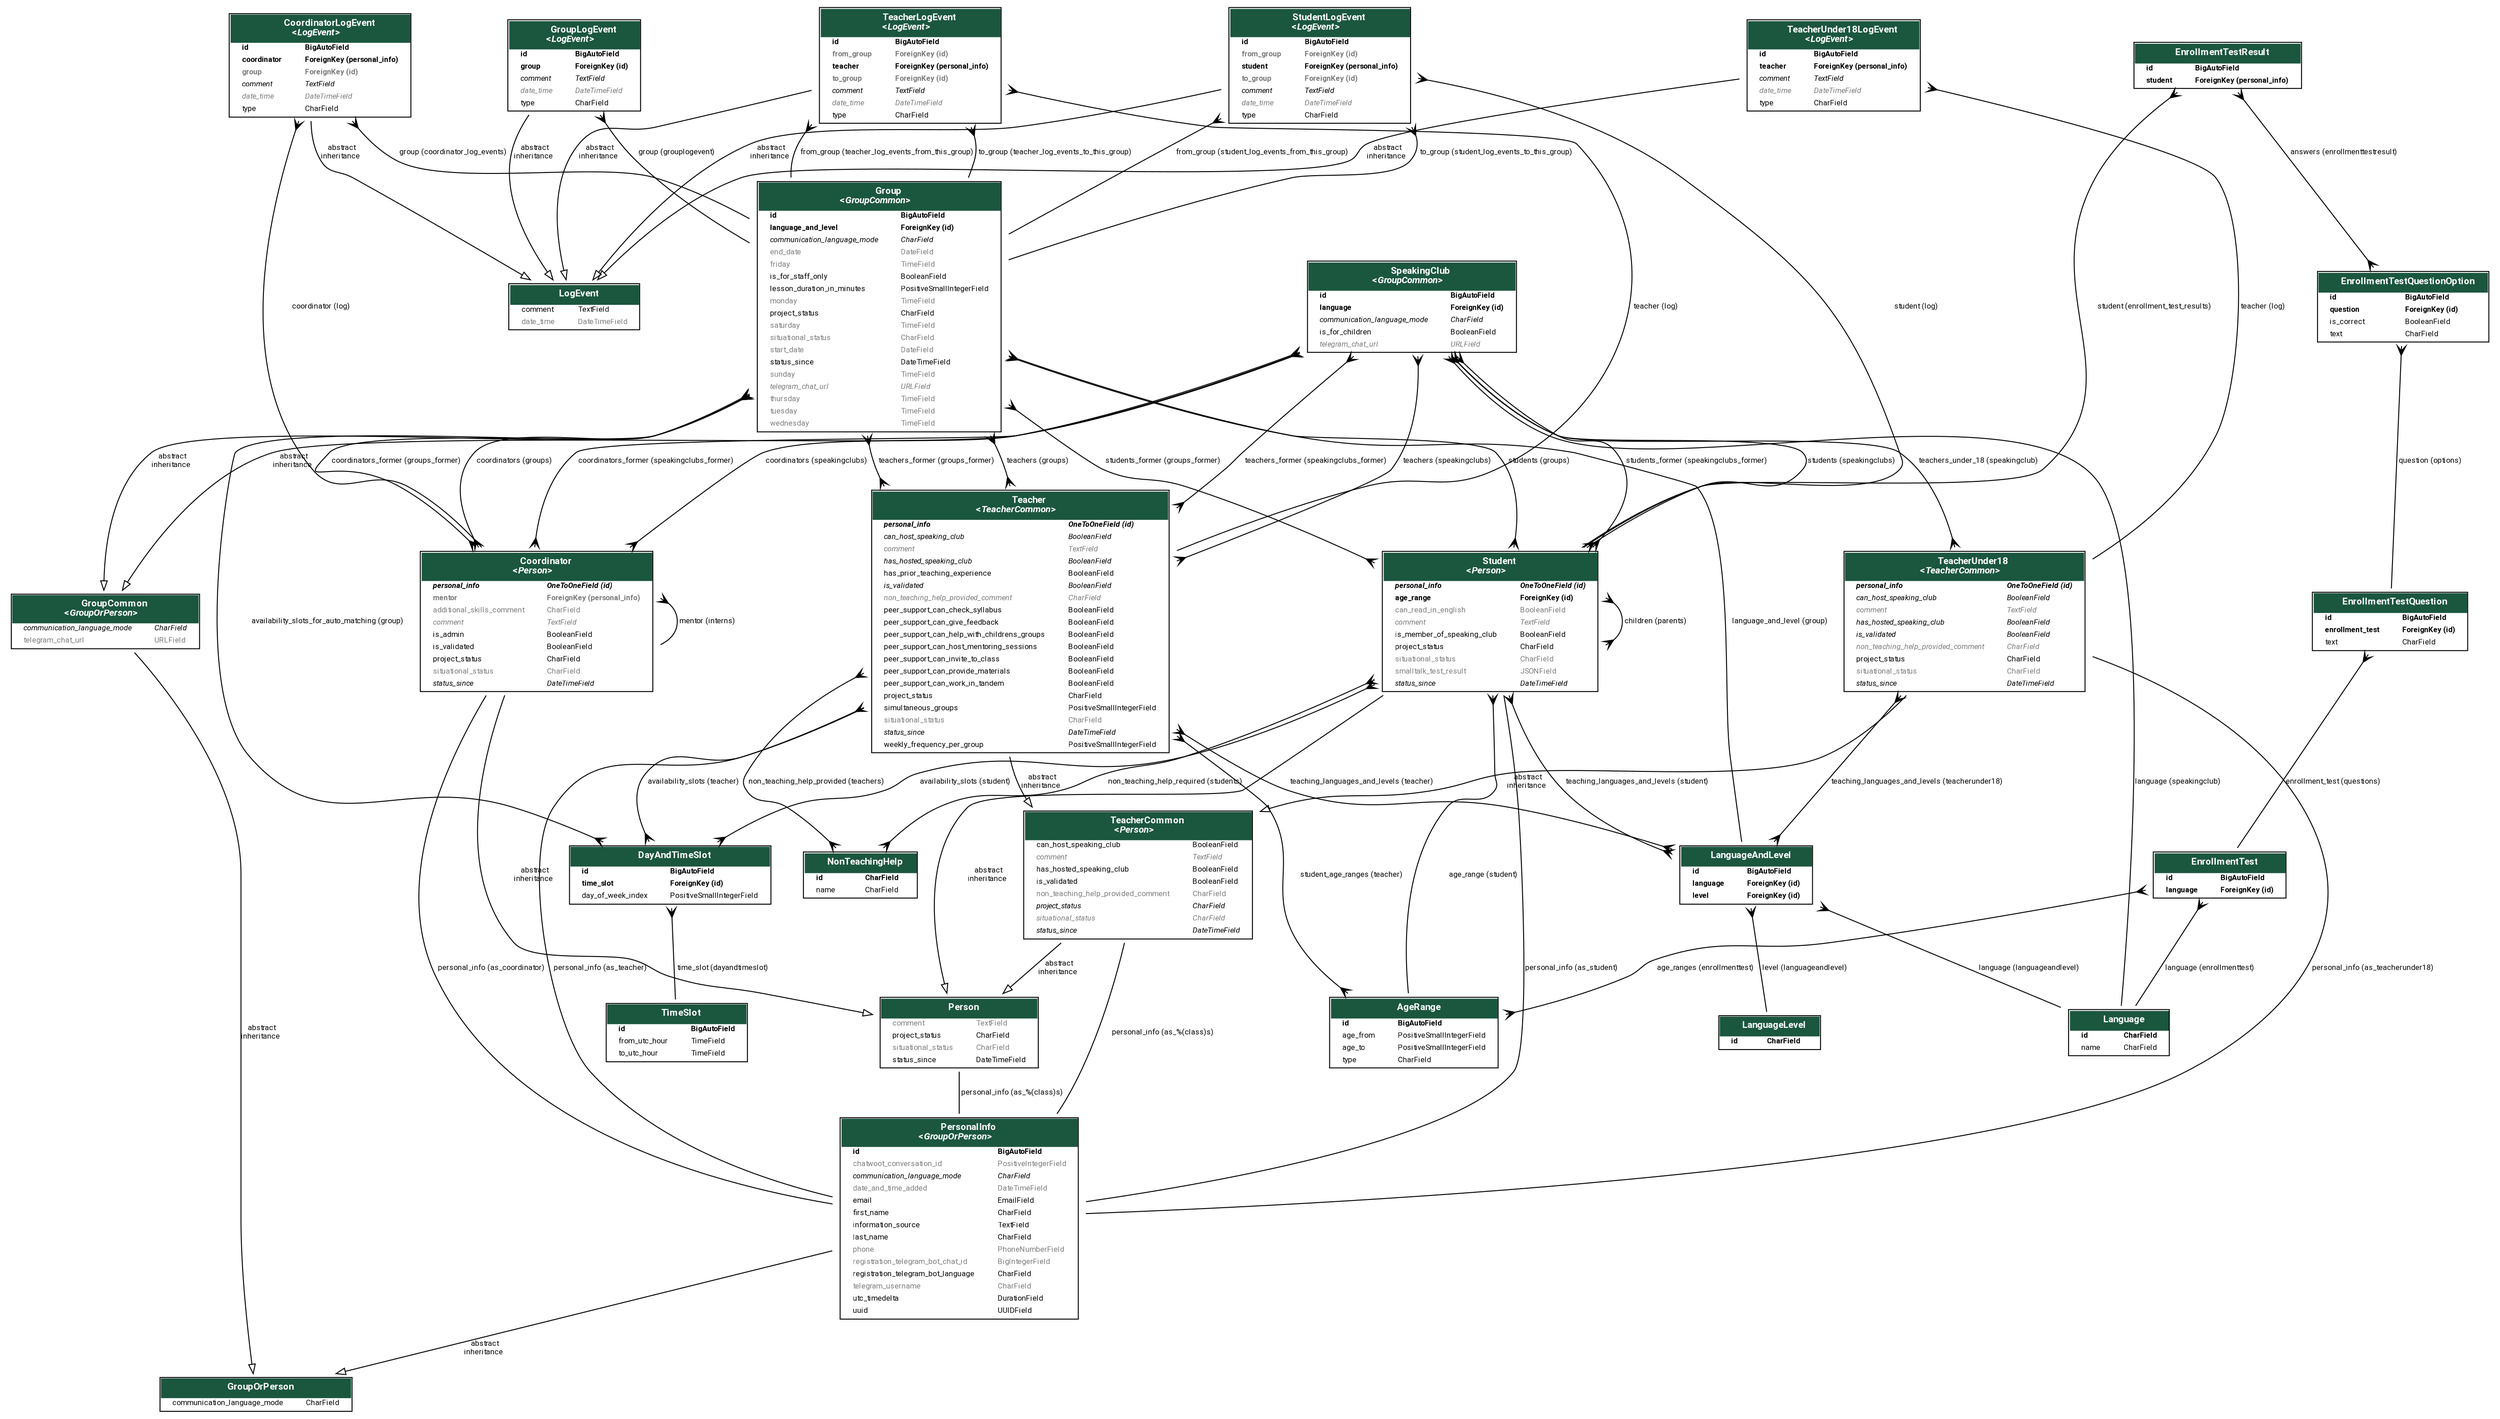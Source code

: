 digraph model_graph {
  // Dotfile by Django-Extensions graph_models
  // Created: 2023-10-14 21:43
  // Cli Options: --output erd.dot --theme django2018 --layout fdp --rankdir TB --arrow crow --verbosity 2 api

  fontname = "Roboto"
  fontsize = 8
  splines  = true
  rankdir = "TB"

  node [
    fontname = "Roboto"
    fontsize = 8
    shape = "plaintext"
  ]

  edge [
    fontname = "Roboto"
    fontsize = 8
  ]

  // Labels


  api_models_shared_abstract_person_Person [label=<
    <TABLE BGCOLOR="white" BORDER="1" CELLBORDER="0" CELLSPACING="0">
    <TR><TD COLSPAN="2" CELLPADDING="5" ALIGN="CENTER" BGCOLOR="#1b563f">
    <FONT FACE="Roboto" COLOR="white" POINT-SIZE="10"><B>
    Person
    </B></FONT></TD></TR>
  
  
    <TR><TD ALIGN="LEFT" BORDER="0">
    <FONT COLOR="#7B7B7B" FACE="Roboto">comment</FONT>
    </TD><TD ALIGN="LEFT">
    <FONT COLOR="#7B7B7B" FACE="Roboto">TextField</FONT>
    </TD></TR>
  
  
  
    <TR><TD ALIGN="LEFT" BORDER="0">
    <FONT FACE="Roboto">project_status</FONT>
    </TD><TD ALIGN="LEFT">
    <FONT FACE="Roboto">CharField</FONT>
    </TD></TR>
  
  
  
    <TR><TD ALIGN="LEFT" BORDER="0">
    <FONT COLOR="#7B7B7B" FACE="Roboto">situational_status</FONT>
    </TD><TD ALIGN="LEFT">
    <FONT COLOR="#7B7B7B" FACE="Roboto">CharField</FONT>
    </TD></TR>
  
  
  
    <TR><TD ALIGN="LEFT" BORDER="0">
    <FONT FACE="Roboto">status_since</FONT>
    </TD><TD ALIGN="LEFT">
    <FONT FACE="Roboto">DateTimeField</FONT>
    </TD></TR>
  
  
    </TABLE>
    >]

  api_models_shared_abstract_teacher_common_TeacherCommon [label=<
    <TABLE BGCOLOR="white" BORDER="1" CELLBORDER="0" CELLSPACING="0">
    <TR><TD COLSPAN="2" CELLPADDING="5" ALIGN="CENTER" BGCOLOR="#1b563f">
    <FONT FACE="Roboto" COLOR="white" POINT-SIZE="10"><B>
    TeacherCommon<BR/>&lt;<FONT FACE="Roboto"><I>Person</I></FONT>&gt;
    </B></FONT></TD></TR>
  
  
    <TR><TD ALIGN="LEFT" BORDER="0">
    <FONT FACE="Roboto">can_host_speaking_club</FONT>
    </TD><TD ALIGN="LEFT">
    <FONT FACE="Roboto">BooleanField</FONT>
    </TD></TR>
  
  
  
    <TR><TD ALIGN="LEFT" BORDER="0">
    <FONT COLOR="#7B7B7B" FACE="Roboto"><I>comment</I></FONT>
    </TD><TD ALIGN="LEFT">
    <FONT COLOR="#7B7B7B" FACE="Roboto"><I>TextField</I></FONT>
    </TD></TR>
  
  
  
    <TR><TD ALIGN="LEFT" BORDER="0">
    <FONT FACE="Roboto">has_hosted_speaking_club</FONT>
    </TD><TD ALIGN="LEFT">
    <FONT FACE="Roboto">BooleanField</FONT>
    </TD></TR>
  
  
  
    <TR><TD ALIGN="LEFT" BORDER="0">
    <FONT FACE="Roboto">is_validated</FONT>
    </TD><TD ALIGN="LEFT">
    <FONT FACE="Roboto">BooleanField</FONT>
    </TD></TR>
  
  
  
    <TR><TD ALIGN="LEFT" BORDER="0">
    <FONT COLOR="#7B7B7B" FACE="Roboto">non_teaching_help_provided_comment</FONT>
    </TD><TD ALIGN="LEFT">
    <FONT COLOR="#7B7B7B" FACE="Roboto">CharField</FONT>
    </TD></TR>
  
  
  
    <TR><TD ALIGN="LEFT" BORDER="0">
    <FONT FACE="Roboto"><I>project_status</I></FONT>
    </TD><TD ALIGN="LEFT">
    <FONT FACE="Roboto"><I>CharField</I></FONT>
    </TD></TR>
  
  
  
    <TR><TD ALIGN="LEFT" BORDER="0">
    <FONT COLOR="#7B7B7B" FACE="Roboto"><I>situational_status</I></FONT>
    </TD><TD ALIGN="LEFT">
    <FONT COLOR="#7B7B7B" FACE="Roboto"><I>CharField</I></FONT>
    </TD></TR>
  
  
  
    <TR><TD ALIGN="LEFT" BORDER="0">
    <FONT FACE="Roboto"><I>status_since</I></FONT>
    </TD><TD ALIGN="LEFT">
    <FONT FACE="Roboto"><I>DateTimeField</I></FONT>
    </TD></TR>
  
  
    </TABLE>
    >]

  api_models_shared_abstract_group_or_person_GroupOrPerson [label=<
    <TABLE BGCOLOR="white" BORDER="1" CELLBORDER="0" CELLSPACING="0">
    <TR><TD COLSPAN="2" CELLPADDING="5" ALIGN="CENTER" BGCOLOR="#1b563f">
    <FONT FACE="Roboto" COLOR="white" POINT-SIZE="10"><B>
    GroupOrPerson
    </B></FONT></TD></TR>
  
  
    <TR><TD ALIGN="LEFT" BORDER="0">
    <FONT FACE="Roboto">communication_language_mode</FONT>
    </TD><TD ALIGN="LEFT">
    <FONT FACE="Roboto">CharField</FONT>
    </TD></TR>
  
  
    </TABLE>
    >]

  api_models_group_GroupCommon [label=<
    <TABLE BGCOLOR="white" BORDER="1" CELLBORDER="0" CELLSPACING="0">
    <TR><TD COLSPAN="2" CELLPADDING="5" ALIGN="CENTER" BGCOLOR="#1b563f">
    <FONT FACE="Roboto" COLOR="white" POINT-SIZE="10"><B>
    GroupCommon<BR/>&lt;<FONT FACE="Roboto"><I>GroupOrPerson</I></FONT>&gt;
    </B></FONT></TD></TR>
  
  
    <TR><TD ALIGN="LEFT" BORDER="0">
    <FONT FACE="Roboto"><I>communication_language_mode</I></FONT>
    </TD><TD ALIGN="LEFT">
    <FONT FACE="Roboto"><I>CharField</I></FONT>
    </TD></TR>
  
  
  
    <TR><TD ALIGN="LEFT" BORDER="0">
    <FONT COLOR="#7B7B7B" FACE="Roboto">telegram_chat_url</FONT>
    </TD><TD ALIGN="LEFT">
    <FONT COLOR="#7B7B7B" FACE="Roboto">URLField</FONT>
    </TD></TR>
  
  
    </TABLE>
    >]

  api_models_log_event_LogEvent [label=<
    <TABLE BGCOLOR="white" BORDER="1" CELLBORDER="0" CELLSPACING="0">
    <TR><TD COLSPAN="2" CELLPADDING="5" ALIGN="CENTER" BGCOLOR="#1b563f">
    <FONT FACE="Roboto" COLOR="white" POINT-SIZE="10"><B>
    LogEvent
    </B></FONT></TD></TR>
  
  
    <TR><TD ALIGN="LEFT" BORDER="0">
    <FONT FACE="Roboto">comment</FONT>
    </TD><TD ALIGN="LEFT">
    <FONT FACE="Roboto">TextField</FONT>
    </TD></TR>
  
  
  
    <TR><TD ALIGN="LEFT" BORDER="0">
    <FONT COLOR="#7B7B7B" FACE="Roboto">date_time</FONT>
    </TD><TD ALIGN="LEFT">
    <FONT COLOR="#7B7B7B" FACE="Roboto">DateTimeField</FONT>
    </TD></TR>
  
  
    </TABLE>
    >]

  api_models_age_range_AgeRange [label=<
    <TABLE BGCOLOR="white" BORDER="1" CELLBORDER="0" CELLSPACING="0">
    <TR><TD COLSPAN="2" CELLPADDING="5" ALIGN="CENTER" BGCOLOR="#1b563f">
    <FONT FACE="Roboto" COLOR="white" POINT-SIZE="10"><B>
    AgeRange
    </B></FONT></TD></TR>
  
  
    <TR><TD ALIGN="LEFT" BORDER="0">
    <FONT FACE="Roboto"><B>id</B></FONT>
    </TD><TD ALIGN="LEFT">
    <FONT FACE="Roboto"><B>BigAutoField</B></FONT>
    </TD></TR>
  
  
  
    <TR><TD ALIGN="LEFT" BORDER="0">
    <FONT FACE="Roboto">age_from</FONT>
    </TD><TD ALIGN="LEFT">
    <FONT FACE="Roboto">PositiveSmallIntegerField</FONT>
    </TD></TR>
  
  
  
    <TR><TD ALIGN="LEFT" BORDER="0">
    <FONT FACE="Roboto">age_to</FONT>
    </TD><TD ALIGN="LEFT">
    <FONT FACE="Roboto">PositiveSmallIntegerField</FONT>
    </TD></TR>
  
  
  
    <TR><TD ALIGN="LEFT" BORDER="0">
    <FONT FACE="Roboto">type</FONT>
    </TD><TD ALIGN="LEFT">
    <FONT FACE="Roboto">CharField</FONT>
    </TD></TR>
  
  
    </TABLE>
    >]

  api_models_personal_info_PersonalInfo [label=<
    <TABLE BGCOLOR="white" BORDER="1" CELLBORDER="0" CELLSPACING="0">
    <TR><TD COLSPAN="2" CELLPADDING="5" ALIGN="CENTER" BGCOLOR="#1b563f">
    <FONT FACE="Roboto" COLOR="white" POINT-SIZE="10"><B>
    PersonalInfo<BR/>&lt;<FONT FACE="Roboto"><I>GroupOrPerson</I></FONT>&gt;
    </B></FONT></TD></TR>
  
  
    <TR><TD ALIGN="LEFT" BORDER="0">
    <FONT FACE="Roboto"><B>id</B></FONT>
    </TD><TD ALIGN="LEFT">
    <FONT FACE="Roboto"><B>BigAutoField</B></FONT>
    </TD></TR>
  
  
  
    <TR><TD ALIGN="LEFT" BORDER="0">
    <FONT COLOR="#7B7B7B" FACE="Roboto">chatwoot_conversation_id</FONT>
    </TD><TD ALIGN="LEFT">
    <FONT COLOR="#7B7B7B" FACE="Roboto">PositiveIntegerField</FONT>
    </TD></TR>
  
  
  
    <TR><TD ALIGN="LEFT" BORDER="0">
    <FONT FACE="Roboto"><I>communication_language_mode</I></FONT>
    </TD><TD ALIGN="LEFT">
    <FONT FACE="Roboto"><I>CharField</I></FONT>
    </TD></TR>
  
  
  
    <TR><TD ALIGN="LEFT" BORDER="0">
    <FONT COLOR="#7B7B7B" FACE="Roboto">date_and_time_added</FONT>
    </TD><TD ALIGN="LEFT">
    <FONT COLOR="#7B7B7B" FACE="Roboto">DateTimeField</FONT>
    </TD></TR>
  
  
  
    <TR><TD ALIGN="LEFT" BORDER="0">
    <FONT FACE="Roboto">email</FONT>
    </TD><TD ALIGN="LEFT">
    <FONT FACE="Roboto">EmailField</FONT>
    </TD></TR>
  
  
  
    <TR><TD ALIGN="LEFT" BORDER="0">
    <FONT FACE="Roboto">first_name</FONT>
    </TD><TD ALIGN="LEFT">
    <FONT FACE="Roboto">CharField</FONT>
    </TD></TR>
  
  
  
    <TR><TD ALIGN="LEFT" BORDER="0">
    <FONT FACE="Roboto">information_source</FONT>
    </TD><TD ALIGN="LEFT">
    <FONT FACE="Roboto">TextField</FONT>
    </TD></TR>
  
  
  
    <TR><TD ALIGN="LEFT" BORDER="0">
    <FONT FACE="Roboto">last_name</FONT>
    </TD><TD ALIGN="LEFT">
    <FONT FACE="Roboto">CharField</FONT>
    </TD></TR>
  
  
  
    <TR><TD ALIGN="LEFT" BORDER="0">
    <FONT COLOR="#7B7B7B" FACE="Roboto">phone</FONT>
    </TD><TD ALIGN="LEFT">
    <FONT COLOR="#7B7B7B" FACE="Roboto">PhoneNumberField</FONT>
    </TD></TR>
  
  
  
    <TR><TD ALIGN="LEFT" BORDER="0">
    <FONT COLOR="#7B7B7B" FACE="Roboto">registration_telegram_bot_chat_id</FONT>
    </TD><TD ALIGN="LEFT">
    <FONT COLOR="#7B7B7B" FACE="Roboto">BigIntegerField</FONT>
    </TD></TR>
  
  
  
    <TR><TD ALIGN="LEFT" BORDER="0">
    <FONT FACE="Roboto">registration_telegram_bot_language</FONT>
    </TD><TD ALIGN="LEFT">
    <FONT FACE="Roboto">CharField</FONT>
    </TD></TR>
  
  
  
    <TR><TD ALIGN="LEFT" BORDER="0">
    <FONT COLOR="#7B7B7B" FACE="Roboto">telegram_username</FONT>
    </TD><TD ALIGN="LEFT">
    <FONT COLOR="#7B7B7B" FACE="Roboto">CharField</FONT>
    </TD></TR>
  
  
  
    <TR><TD ALIGN="LEFT" BORDER="0">
    <FONT FACE="Roboto">utc_timedelta</FONT>
    </TD><TD ALIGN="LEFT">
    <FONT FACE="Roboto">DurationField</FONT>
    </TD></TR>
  
  
  
    <TR><TD ALIGN="LEFT" BORDER="0">
    <FONT FACE="Roboto">uuid</FONT>
    </TD><TD ALIGN="LEFT">
    <FONT FACE="Roboto">UUIDField</FONT>
    </TD></TR>
  
  
    </TABLE>
    >]

  api_models_coordinator_Coordinator [label=<
    <TABLE BGCOLOR="white" BORDER="1" CELLBORDER="0" CELLSPACING="0">
    <TR><TD COLSPAN="2" CELLPADDING="5" ALIGN="CENTER" BGCOLOR="#1b563f">
    <FONT FACE="Roboto" COLOR="white" POINT-SIZE="10"><B>
    Coordinator<BR/>&lt;<FONT FACE="Roboto"><I>Person</I></FONT>&gt;
    </B></FONT></TD></TR>
  
  
    <TR><TD ALIGN="LEFT" BORDER="0">
    <FONT FACE="Roboto"><I><B>personal_info</B></I></FONT>
    </TD><TD ALIGN="LEFT">
    <FONT FACE="Roboto"><I><B>OneToOneField (id)</B></I></FONT>
    </TD></TR>
  
  
  
    <TR><TD ALIGN="LEFT" BORDER="0">
    <FONT COLOR="#7B7B7B" FACE="Roboto"><B>mentor</B></FONT>
    </TD><TD ALIGN="LEFT">
    <FONT COLOR="#7B7B7B" FACE="Roboto"><B>ForeignKey (personal_info)</B></FONT>
    </TD></TR>
  
  
  
    <TR><TD ALIGN="LEFT" BORDER="0">
    <FONT COLOR="#7B7B7B" FACE="Roboto">additional_skills_comment</FONT>
    </TD><TD ALIGN="LEFT">
    <FONT COLOR="#7B7B7B" FACE="Roboto">CharField</FONT>
    </TD></TR>
  
  
  
    <TR><TD ALIGN="LEFT" BORDER="0">
    <FONT COLOR="#7B7B7B" FACE="Roboto"><I>comment</I></FONT>
    </TD><TD ALIGN="LEFT">
    <FONT COLOR="#7B7B7B" FACE="Roboto"><I>TextField</I></FONT>
    </TD></TR>
  
  
  
    <TR><TD ALIGN="LEFT" BORDER="0">
    <FONT FACE="Roboto">is_admin</FONT>
    </TD><TD ALIGN="LEFT">
    <FONT FACE="Roboto">BooleanField</FONT>
    </TD></TR>
  
  
  
    <TR><TD ALIGN="LEFT" BORDER="0">
    <FONT FACE="Roboto">is_validated</FONT>
    </TD><TD ALIGN="LEFT">
    <FONT FACE="Roboto">BooleanField</FONT>
    </TD></TR>
  
  
  
    <TR><TD ALIGN="LEFT" BORDER="0">
    <FONT FACE="Roboto">project_status</FONT>
    </TD><TD ALIGN="LEFT">
    <FONT FACE="Roboto">CharField</FONT>
    </TD></TR>
  
  
  
    <TR><TD ALIGN="LEFT" BORDER="0">
    <FONT COLOR="#7B7B7B" FACE="Roboto">situational_status</FONT>
    </TD><TD ALIGN="LEFT">
    <FONT COLOR="#7B7B7B" FACE="Roboto">CharField</FONT>
    </TD></TR>
  
  
  
    <TR><TD ALIGN="LEFT" BORDER="0">
    <FONT FACE="Roboto"><I>status_since</I></FONT>
    </TD><TD ALIGN="LEFT">
    <FONT FACE="Roboto"><I>DateTimeField</I></FONT>
    </TD></TR>
  
  
    </TABLE>
    >]

  api_models_day_and_time_slot_TimeSlot [label=<
    <TABLE BGCOLOR="white" BORDER="1" CELLBORDER="0" CELLSPACING="0">
    <TR><TD COLSPAN="2" CELLPADDING="5" ALIGN="CENTER" BGCOLOR="#1b563f">
    <FONT FACE="Roboto" COLOR="white" POINT-SIZE="10"><B>
    TimeSlot
    </B></FONT></TD></TR>
  
  
    <TR><TD ALIGN="LEFT" BORDER="0">
    <FONT FACE="Roboto"><B>id</B></FONT>
    </TD><TD ALIGN="LEFT">
    <FONT FACE="Roboto"><B>BigAutoField</B></FONT>
    </TD></TR>
  
  
  
    <TR><TD ALIGN="LEFT" BORDER="0">
    <FONT FACE="Roboto">from_utc_hour</FONT>
    </TD><TD ALIGN="LEFT">
    <FONT FACE="Roboto">TimeField</FONT>
    </TD></TR>
  
  
  
    <TR><TD ALIGN="LEFT" BORDER="0">
    <FONT FACE="Roboto">to_utc_hour</FONT>
    </TD><TD ALIGN="LEFT">
    <FONT FACE="Roboto">TimeField</FONT>
    </TD></TR>
  
  
    </TABLE>
    >]

  api_models_day_and_time_slot_DayAndTimeSlot [label=<
    <TABLE BGCOLOR="white" BORDER="1" CELLBORDER="0" CELLSPACING="0">
    <TR><TD COLSPAN="2" CELLPADDING="5" ALIGN="CENTER" BGCOLOR="#1b563f">
    <FONT FACE="Roboto" COLOR="white" POINT-SIZE="10"><B>
    DayAndTimeSlot
    </B></FONT></TD></TR>
  
  
    <TR><TD ALIGN="LEFT" BORDER="0">
    <FONT FACE="Roboto"><B>id</B></FONT>
    </TD><TD ALIGN="LEFT">
    <FONT FACE="Roboto"><B>BigAutoField</B></FONT>
    </TD></TR>
  
  
  
    <TR><TD ALIGN="LEFT" BORDER="0">
    <FONT FACE="Roboto"><B>time_slot</B></FONT>
    </TD><TD ALIGN="LEFT">
    <FONT FACE="Roboto"><B>ForeignKey (id)</B></FONT>
    </TD></TR>
  
  
  
    <TR><TD ALIGN="LEFT" BORDER="0">
    <FONT FACE="Roboto">day_of_week_index</FONT>
    </TD><TD ALIGN="LEFT">
    <FONT FACE="Roboto">PositiveSmallIntegerField</FONT>
    </TD></TR>
  
  
    </TABLE>
    >]

  api_models_language_and_level_Language [label=<
    <TABLE BGCOLOR="white" BORDER="1" CELLBORDER="0" CELLSPACING="0">
    <TR><TD COLSPAN="2" CELLPADDING="5" ALIGN="CENTER" BGCOLOR="#1b563f">
    <FONT FACE="Roboto" COLOR="white" POINT-SIZE="10"><B>
    Language
    </B></FONT></TD></TR>
  
  
    <TR><TD ALIGN="LEFT" BORDER="0">
    <FONT FACE="Roboto"><B>id</B></FONT>
    </TD><TD ALIGN="LEFT">
    <FONT FACE="Roboto"><B>CharField</B></FONT>
    </TD></TR>
  
  
  
    <TR><TD ALIGN="LEFT" BORDER="0">
    <FONT FACE="Roboto">name</FONT>
    </TD><TD ALIGN="LEFT">
    <FONT FACE="Roboto">CharField</FONT>
    </TD></TR>
  
  
    </TABLE>
    >]

  api_models_language_and_level_LanguageLevel [label=<
    <TABLE BGCOLOR="white" BORDER="1" CELLBORDER="0" CELLSPACING="0">
    <TR><TD COLSPAN="2" CELLPADDING="5" ALIGN="CENTER" BGCOLOR="#1b563f">
    <FONT FACE="Roboto" COLOR="white" POINT-SIZE="10"><B>
    LanguageLevel
    </B></FONT></TD></TR>
  
  
    <TR><TD ALIGN="LEFT" BORDER="0">
    <FONT FACE="Roboto"><B>id</B></FONT>
    </TD><TD ALIGN="LEFT">
    <FONT FACE="Roboto"><B>CharField</B></FONT>
    </TD></TR>
  
  
    </TABLE>
    >]

  api_models_language_and_level_LanguageAndLevel [label=<
    <TABLE BGCOLOR="white" BORDER="1" CELLBORDER="0" CELLSPACING="0">
    <TR><TD COLSPAN="2" CELLPADDING="5" ALIGN="CENTER" BGCOLOR="#1b563f">
    <FONT FACE="Roboto" COLOR="white" POINT-SIZE="10"><B>
    LanguageAndLevel
    </B></FONT></TD></TR>
  
  
    <TR><TD ALIGN="LEFT" BORDER="0">
    <FONT FACE="Roboto"><B>id</B></FONT>
    </TD><TD ALIGN="LEFT">
    <FONT FACE="Roboto"><B>BigAutoField</B></FONT>
    </TD></TR>
  
  
  
    <TR><TD ALIGN="LEFT" BORDER="0">
    <FONT FACE="Roboto"><B>language</B></FONT>
    </TD><TD ALIGN="LEFT">
    <FONT FACE="Roboto"><B>ForeignKey (id)</B></FONT>
    </TD></TR>
  
  
  
    <TR><TD ALIGN="LEFT" BORDER="0">
    <FONT FACE="Roboto"><B>level</B></FONT>
    </TD><TD ALIGN="LEFT">
    <FONT FACE="Roboto"><B>ForeignKey (id)</B></FONT>
    </TD></TR>
  
  
    </TABLE>
    >]

  api_models_non_teaching_help_NonTeachingHelp [label=<
    <TABLE BGCOLOR="white" BORDER="1" CELLBORDER="0" CELLSPACING="0">
    <TR><TD COLSPAN="2" CELLPADDING="5" ALIGN="CENTER" BGCOLOR="#1b563f">
    <FONT FACE="Roboto" COLOR="white" POINT-SIZE="10"><B>
    NonTeachingHelp
    </B></FONT></TD></TR>
  
  
    <TR><TD ALIGN="LEFT" BORDER="0">
    <FONT FACE="Roboto"><B>id</B></FONT>
    </TD><TD ALIGN="LEFT">
    <FONT FACE="Roboto"><B>CharField</B></FONT>
    </TD></TR>
  
  
  
    <TR><TD ALIGN="LEFT" BORDER="0">
    <FONT FACE="Roboto">name</FONT>
    </TD><TD ALIGN="LEFT">
    <FONT FACE="Roboto">CharField</FONT>
    </TD></TR>
  
  
    </TABLE>
    >]

  api_models_student_Student [label=<
    <TABLE BGCOLOR="white" BORDER="1" CELLBORDER="0" CELLSPACING="0">
    <TR><TD COLSPAN="2" CELLPADDING="5" ALIGN="CENTER" BGCOLOR="#1b563f">
    <FONT FACE="Roboto" COLOR="white" POINT-SIZE="10"><B>
    Student<BR/>&lt;<FONT FACE="Roboto"><I>Person</I></FONT>&gt;
    </B></FONT></TD></TR>
  
  
    <TR><TD ALIGN="LEFT" BORDER="0">
    <FONT FACE="Roboto"><I><B>personal_info</B></I></FONT>
    </TD><TD ALIGN="LEFT">
    <FONT FACE="Roboto"><I><B>OneToOneField (id)</B></I></FONT>
    </TD></TR>
  
  
  
    <TR><TD ALIGN="LEFT" BORDER="0">
    <FONT FACE="Roboto"><B>age_range</B></FONT>
    </TD><TD ALIGN="LEFT">
    <FONT FACE="Roboto"><B>ForeignKey (id)</B></FONT>
    </TD></TR>
  
  
  
    <TR><TD ALIGN="LEFT" BORDER="0">
    <FONT COLOR="#7B7B7B" FACE="Roboto">can_read_in_english</FONT>
    </TD><TD ALIGN="LEFT">
    <FONT COLOR="#7B7B7B" FACE="Roboto">BooleanField</FONT>
    </TD></TR>
  
  
  
    <TR><TD ALIGN="LEFT" BORDER="0">
    <FONT COLOR="#7B7B7B" FACE="Roboto"><I>comment</I></FONT>
    </TD><TD ALIGN="LEFT">
    <FONT COLOR="#7B7B7B" FACE="Roboto"><I>TextField</I></FONT>
    </TD></TR>
  
  
  
    <TR><TD ALIGN="LEFT" BORDER="0">
    <FONT FACE="Roboto">is_member_of_speaking_club</FONT>
    </TD><TD ALIGN="LEFT">
    <FONT FACE="Roboto">BooleanField</FONT>
    </TD></TR>
  
  
  
    <TR><TD ALIGN="LEFT" BORDER="0">
    <FONT FACE="Roboto">project_status</FONT>
    </TD><TD ALIGN="LEFT">
    <FONT FACE="Roboto">CharField</FONT>
    </TD></TR>
  
  
  
    <TR><TD ALIGN="LEFT" BORDER="0">
    <FONT COLOR="#7B7B7B" FACE="Roboto">situational_status</FONT>
    </TD><TD ALIGN="LEFT">
    <FONT COLOR="#7B7B7B" FACE="Roboto">CharField</FONT>
    </TD></TR>
  
  
  
    <TR><TD ALIGN="LEFT" BORDER="0">
    <FONT COLOR="#7B7B7B" FACE="Roboto">smalltalk_test_result</FONT>
    </TD><TD ALIGN="LEFT">
    <FONT COLOR="#7B7B7B" FACE="Roboto">JSONField</FONT>
    </TD></TR>
  
  
  
    <TR><TD ALIGN="LEFT" BORDER="0">
    <FONT FACE="Roboto"><I>status_since</I></FONT>
    </TD><TD ALIGN="LEFT">
    <FONT FACE="Roboto"><I>DateTimeField</I></FONT>
    </TD></TR>
  
  
    </TABLE>
    >]

  api_models_enrollment_test_EnrollmentTest [label=<
    <TABLE BGCOLOR="white" BORDER="1" CELLBORDER="0" CELLSPACING="0">
    <TR><TD COLSPAN="2" CELLPADDING="5" ALIGN="CENTER" BGCOLOR="#1b563f">
    <FONT FACE="Roboto" COLOR="white" POINT-SIZE="10"><B>
    EnrollmentTest
    </B></FONT></TD></TR>
  
  
    <TR><TD ALIGN="LEFT" BORDER="0">
    <FONT FACE="Roboto"><B>id</B></FONT>
    </TD><TD ALIGN="LEFT">
    <FONT FACE="Roboto"><B>BigAutoField</B></FONT>
    </TD></TR>
  
  
  
    <TR><TD ALIGN="LEFT" BORDER="0">
    <FONT FACE="Roboto"><B>language</B></FONT>
    </TD><TD ALIGN="LEFT">
    <FONT FACE="Roboto"><B>ForeignKey (id)</B></FONT>
    </TD></TR>
  
  
    </TABLE>
    >]

  api_models_enrollment_test_EnrollmentTestQuestion [label=<
    <TABLE BGCOLOR="white" BORDER="1" CELLBORDER="0" CELLSPACING="0">
    <TR><TD COLSPAN="2" CELLPADDING="5" ALIGN="CENTER" BGCOLOR="#1b563f">
    <FONT FACE="Roboto" COLOR="white" POINT-SIZE="10"><B>
    EnrollmentTestQuestion
    </B></FONT></TD></TR>
  
  
    <TR><TD ALIGN="LEFT" BORDER="0">
    <FONT FACE="Roboto"><B>id</B></FONT>
    </TD><TD ALIGN="LEFT">
    <FONT FACE="Roboto"><B>BigAutoField</B></FONT>
    </TD></TR>
  
  
  
    <TR><TD ALIGN="LEFT" BORDER="0">
    <FONT FACE="Roboto"><B>enrollment_test</B></FONT>
    </TD><TD ALIGN="LEFT">
    <FONT FACE="Roboto"><B>ForeignKey (id)</B></FONT>
    </TD></TR>
  
  
  
    <TR><TD ALIGN="LEFT" BORDER="0">
    <FONT FACE="Roboto">text</FONT>
    </TD><TD ALIGN="LEFT">
    <FONT FACE="Roboto">CharField</FONT>
    </TD></TR>
  
  
    </TABLE>
    >]

  api_models_enrollment_test_EnrollmentTestQuestionOption [label=<
    <TABLE BGCOLOR="white" BORDER="1" CELLBORDER="0" CELLSPACING="0">
    <TR><TD COLSPAN="2" CELLPADDING="5" ALIGN="CENTER" BGCOLOR="#1b563f">
    <FONT FACE="Roboto" COLOR="white" POINT-SIZE="10"><B>
    EnrollmentTestQuestionOption
    </B></FONT></TD></TR>
  
  
    <TR><TD ALIGN="LEFT" BORDER="0">
    <FONT FACE="Roboto"><B>id</B></FONT>
    </TD><TD ALIGN="LEFT">
    <FONT FACE="Roboto"><B>BigAutoField</B></FONT>
    </TD></TR>
  
  
  
    <TR><TD ALIGN="LEFT" BORDER="0">
    <FONT FACE="Roboto"><B>question</B></FONT>
    </TD><TD ALIGN="LEFT">
    <FONT FACE="Roboto"><B>ForeignKey (id)</B></FONT>
    </TD></TR>
  
  
  
    <TR><TD ALIGN="LEFT" BORDER="0">
    <FONT FACE="Roboto">is_correct</FONT>
    </TD><TD ALIGN="LEFT">
    <FONT FACE="Roboto">BooleanField</FONT>
    </TD></TR>
  
  
  
    <TR><TD ALIGN="LEFT" BORDER="0">
    <FONT FACE="Roboto">text</FONT>
    </TD><TD ALIGN="LEFT">
    <FONT FACE="Roboto">CharField</FONT>
    </TD></TR>
  
  
    </TABLE>
    >]

  api_models_enrollment_test_EnrollmentTestResult [label=<
    <TABLE BGCOLOR="white" BORDER="1" CELLBORDER="0" CELLSPACING="0">
    <TR><TD COLSPAN="2" CELLPADDING="5" ALIGN="CENTER" BGCOLOR="#1b563f">
    <FONT FACE="Roboto" COLOR="white" POINT-SIZE="10"><B>
    EnrollmentTestResult
    </B></FONT></TD></TR>
  
  
    <TR><TD ALIGN="LEFT" BORDER="0">
    <FONT FACE="Roboto"><B>id</B></FONT>
    </TD><TD ALIGN="LEFT">
    <FONT FACE="Roboto"><B>BigAutoField</B></FONT>
    </TD></TR>
  
  
  
    <TR><TD ALIGN="LEFT" BORDER="0">
    <FONT FACE="Roboto"><B>student</B></FONT>
    </TD><TD ALIGN="LEFT">
    <FONT FACE="Roboto"><B>ForeignKey (personal_info)</B></FONT>
    </TD></TR>
  
  
    </TABLE>
    >]

  api_models_teacher_Teacher [label=<
    <TABLE BGCOLOR="white" BORDER="1" CELLBORDER="0" CELLSPACING="0">
    <TR><TD COLSPAN="2" CELLPADDING="5" ALIGN="CENTER" BGCOLOR="#1b563f">
    <FONT FACE="Roboto" COLOR="white" POINT-SIZE="10"><B>
    Teacher<BR/>&lt;<FONT FACE="Roboto"><I>TeacherCommon</I></FONT>&gt;
    </B></FONT></TD></TR>
  
  
    <TR><TD ALIGN="LEFT" BORDER="0">
    <FONT FACE="Roboto"><I><B>personal_info</B></I></FONT>
    </TD><TD ALIGN="LEFT">
    <FONT FACE="Roboto"><I><B>OneToOneField (id)</B></I></FONT>
    </TD></TR>
  
  
  
    <TR><TD ALIGN="LEFT" BORDER="0">
    <FONT FACE="Roboto"><I>can_host_speaking_club</I></FONT>
    </TD><TD ALIGN="LEFT">
    <FONT FACE="Roboto"><I>BooleanField</I></FONT>
    </TD></TR>
  
  
  
    <TR><TD ALIGN="LEFT" BORDER="0">
    <FONT COLOR="#7B7B7B" FACE="Roboto"><I>comment</I></FONT>
    </TD><TD ALIGN="LEFT">
    <FONT COLOR="#7B7B7B" FACE="Roboto"><I>TextField</I></FONT>
    </TD></TR>
  
  
  
    <TR><TD ALIGN="LEFT" BORDER="0">
    <FONT FACE="Roboto"><I>has_hosted_speaking_club</I></FONT>
    </TD><TD ALIGN="LEFT">
    <FONT FACE="Roboto"><I>BooleanField</I></FONT>
    </TD></TR>
  
  
  
    <TR><TD ALIGN="LEFT" BORDER="0">
    <FONT FACE="Roboto">has_prior_teaching_experience</FONT>
    </TD><TD ALIGN="LEFT">
    <FONT FACE="Roboto">BooleanField</FONT>
    </TD></TR>
  
  
  
    <TR><TD ALIGN="LEFT" BORDER="0">
    <FONT FACE="Roboto"><I>is_validated</I></FONT>
    </TD><TD ALIGN="LEFT">
    <FONT FACE="Roboto"><I>BooleanField</I></FONT>
    </TD></TR>
  
  
  
    <TR><TD ALIGN="LEFT" BORDER="0">
    <FONT COLOR="#7B7B7B" FACE="Roboto"><I>non_teaching_help_provided_comment</I></FONT>
    </TD><TD ALIGN="LEFT">
    <FONT COLOR="#7B7B7B" FACE="Roboto"><I>CharField</I></FONT>
    </TD></TR>
  
  
  
    <TR><TD ALIGN="LEFT" BORDER="0">
    <FONT FACE="Roboto">peer_support_can_check_syllabus</FONT>
    </TD><TD ALIGN="LEFT">
    <FONT FACE="Roboto">BooleanField</FONT>
    </TD></TR>
  
  
  
    <TR><TD ALIGN="LEFT" BORDER="0">
    <FONT FACE="Roboto">peer_support_can_give_feedback</FONT>
    </TD><TD ALIGN="LEFT">
    <FONT FACE="Roboto">BooleanField</FONT>
    </TD></TR>
  
  
  
    <TR><TD ALIGN="LEFT" BORDER="0">
    <FONT FACE="Roboto">peer_support_can_help_with_childrens_groups</FONT>
    </TD><TD ALIGN="LEFT">
    <FONT FACE="Roboto">BooleanField</FONT>
    </TD></TR>
  
  
  
    <TR><TD ALIGN="LEFT" BORDER="0">
    <FONT FACE="Roboto">peer_support_can_host_mentoring_sessions</FONT>
    </TD><TD ALIGN="LEFT">
    <FONT FACE="Roboto">BooleanField</FONT>
    </TD></TR>
  
  
  
    <TR><TD ALIGN="LEFT" BORDER="0">
    <FONT FACE="Roboto">peer_support_can_invite_to_class</FONT>
    </TD><TD ALIGN="LEFT">
    <FONT FACE="Roboto">BooleanField</FONT>
    </TD></TR>
  
  
  
    <TR><TD ALIGN="LEFT" BORDER="0">
    <FONT FACE="Roboto">peer_support_can_provide_materials</FONT>
    </TD><TD ALIGN="LEFT">
    <FONT FACE="Roboto">BooleanField</FONT>
    </TD></TR>
  
  
  
    <TR><TD ALIGN="LEFT" BORDER="0">
    <FONT FACE="Roboto">peer_support_can_work_in_tandem</FONT>
    </TD><TD ALIGN="LEFT">
    <FONT FACE="Roboto">BooleanField</FONT>
    </TD></TR>
  
  
  
    <TR><TD ALIGN="LEFT" BORDER="0">
    <FONT FACE="Roboto">project_status</FONT>
    </TD><TD ALIGN="LEFT">
    <FONT FACE="Roboto">CharField</FONT>
    </TD></TR>
  
  
  
    <TR><TD ALIGN="LEFT" BORDER="0">
    <FONT FACE="Roboto">simultaneous_groups</FONT>
    </TD><TD ALIGN="LEFT">
    <FONT FACE="Roboto">PositiveSmallIntegerField</FONT>
    </TD></TR>
  
  
  
    <TR><TD ALIGN="LEFT" BORDER="0">
    <FONT COLOR="#7B7B7B" FACE="Roboto">situational_status</FONT>
    </TD><TD ALIGN="LEFT">
    <FONT COLOR="#7B7B7B" FACE="Roboto">CharField</FONT>
    </TD></TR>
  
  
  
    <TR><TD ALIGN="LEFT" BORDER="0">
    <FONT FACE="Roboto"><I>status_since</I></FONT>
    </TD><TD ALIGN="LEFT">
    <FONT FACE="Roboto"><I>DateTimeField</I></FONT>
    </TD></TR>
  
  
  
    <TR><TD ALIGN="LEFT" BORDER="0">
    <FONT FACE="Roboto">weekly_frequency_per_group</FONT>
    </TD><TD ALIGN="LEFT">
    <FONT FACE="Roboto">PositiveSmallIntegerField</FONT>
    </TD></TR>
  
  
    </TABLE>
    >]

  api_models_teacher_under_18_TeacherUnder18 [label=<
    <TABLE BGCOLOR="white" BORDER="1" CELLBORDER="0" CELLSPACING="0">
    <TR><TD COLSPAN="2" CELLPADDING="5" ALIGN="CENTER" BGCOLOR="#1b563f">
    <FONT FACE="Roboto" COLOR="white" POINT-SIZE="10"><B>
    TeacherUnder18<BR/>&lt;<FONT FACE="Roboto"><I>TeacherCommon</I></FONT>&gt;
    </B></FONT></TD></TR>
  
  
    <TR><TD ALIGN="LEFT" BORDER="0">
    <FONT FACE="Roboto"><I><B>personal_info</B></I></FONT>
    </TD><TD ALIGN="LEFT">
    <FONT FACE="Roboto"><I><B>OneToOneField (id)</B></I></FONT>
    </TD></TR>
  
  
  
    <TR><TD ALIGN="LEFT" BORDER="0">
    <FONT FACE="Roboto"><I>can_host_speaking_club</I></FONT>
    </TD><TD ALIGN="LEFT">
    <FONT FACE="Roboto"><I>BooleanField</I></FONT>
    </TD></TR>
  
  
  
    <TR><TD ALIGN="LEFT" BORDER="0">
    <FONT COLOR="#7B7B7B" FACE="Roboto"><I>comment</I></FONT>
    </TD><TD ALIGN="LEFT">
    <FONT COLOR="#7B7B7B" FACE="Roboto"><I>TextField</I></FONT>
    </TD></TR>
  
  
  
    <TR><TD ALIGN="LEFT" BORDER="0">
    <FONT FACE="Roboto"><I>has_hosted_speaking_club</I></FONT>
    </TD><TD ALIGN="LEFT">
    <FONT FACE="Roboto"><I>BooleanField</I></FONT>
    </TD></TR>
  
  
  
    <TR><TD ALIGN="LEFT" BORDER="0">
    <FONT FACE="Roboto"><I>is_validated</I></FONT>
    </TD><TD ALIGN="LEFT">
    <FONT FACE="Roboto"><I>BooleanField</I></FONT>
    </TD></TR>
  
  
  
    <TR><TD ALIGN="LEFT" BORDER="0">
    <FONT COLOR="#7B7B7B" FACE="Roboto"><I>non_teaching_help_provided_comment</I></FONT>
    </TD><TD ALIGN="LEFT">
    <FONT COLOR="#7B7B7B" FACE="Roboto"><I>CharField</I></FONT>
    </TD></TR>
  
  
  
    <TR><TD ALIGN="LEFT" BORDER="0">
    <FONT FACE="Roboto">project_status</FONT>
    </TD><TD ALIGN="LEFT">
    <FONT FACE="Roboto">CharField</FONT>
    </TD></TR>
  
  
  
    <TR><TD ALIGN="LEFT" BORDER="0">
    <FONT COLOR="#7B7B7B" FACE="Roboto">situational_status</FONT>
    </TD><TD ALIGN="LEFT">
    <FONT COLOR="#7B7B7B" FACE="Roboto">CharField</FONT>
    </TD></TR>
  
  
  
    <TR><TD ALIGN="LEFT" BORDER="0">
    <FONT FACE="Roboto"><I>status_since</I></FONT>
    </TD><TD ALIGN="LEFT">
    <FONT FACE="Roboto"><I>DateTimeField</I></FONT>
    </TD></TR>
  
  
    </TABLE>
    >]

  api_models_group_Group [label=<
    <TABLE BGCOLOR="white" BORDER="1" CELLBORDER="0" CELLSPACING="0">
    <TR><TD COLSPAN="2" CELLPADDING="5" ALIGN="CENTER" BGCOLOR="#1b563f">
    <FONT FACE="Roboto" COLOR="white" POINT-SIZE="10"><B>
    Group<BR/>&lt;<FONT FACE="Roboto"><I>GroupCommon</I></FONT>&gt;
    </B></FONT></TD></TR>
  
  
    <TR><TD ALIGN="LEFT" BORDER="0">
    <FONT FACE="Roboto"><B>id</B></FONT>
    </TD><TD ALIGN="LEFT">
    <FONT FACE="Roboto"><B>BigAutoField</B></FONT>
    </TD></TR>
  
  
  
    <TR><TD ALIGN="LEFT" BORDER="0">
    <FONT FACE="Roboto"><B>language_and_level</B></FONT>
    </TD><TD ALIGN="LEFT">
    <FONT FACE="Roboto"><B>ForeignKey (id)</B></FONT>
    </TD></TR>
  
  
  
    <TR><TD ALIGN="LEFT" BORDER="0">
    <FONT FACE="Roboto"><I>communication_language_mode</I></FONT>
    </TD><TD ALIGN="LEFT">
    <FONT FACE="Roboto"><I>CharField</I></FONT>
    </TD></TR>
  
  
  
    <TR><TD ALIGN="LEFT" BORDER="0">
    <FONT COLOR="#7B7B7B" FACE="Roboto">end_date</FONT>
    </TD><TD ALIGN="LEFT">
    <FONT COLOR="#7B7B7B" FACE="Roboto">DateField</FONT>
    </TD></TR>
  
  
  
    <TR><TD ALIGN="LEFT" BORDER="0">
    <FONT COLOR="#7B7B7B" FACE="Roboto">friday</FONT>
    </TD><TD ALIGN="LEFT">
    <FONT COLOR="#7B7B7B" FACE="Roboto">TimeField</FONT>
    </TD></TR>
  
  
  
    <TR><TD ALIGN="LEFT" BORDER="0">
    <FONT FACE="Roboto">is_for_staff_only</FONT>
    </TD><TD ALIGN="LEFT">
    <FONT FACE="Roboto">BooleanField</FONT>
    </TD></TR>
  
  
  
    <TR><TD ALIGN="LEFT" BORDER="0">
    <FONT FACE="Roboto">lesson_duration_in_minutes</FONT>
    </TD><TD ALIGN="LEFT">
    <FONT FACE="Roboto">PositiveSmallIntegerField</FONT>
    </TD></TR>
  
  
  
    <TR><TD ALIGN="LEFT" BORDER="0">
    <FONT COLOR="#7B7B7B" FACE="Roboto">monday</FONT>
    </TD><TD ALIGN="LEFT">
    <FONT COLOR="#7B7B7B" FACE="Roboto">TimeField</FONT>
    </TD></TR>
  
  
  
    <TR><TD ALIGN="LEFT" BORDER="0">
    <FONT FACE="Roboto">project_status</FONT>
    </TD><TD ALIGN="LEFT">
    <FONT FACE="Roboto">CharField</FONT>
    </TD></TR>
  
  
  
    <TR><TD ALIGN="LEFT" BORDER="0">
    <FONT COLOR="#7B7B7B" FACE="Roboto">saturday</FONT>
    </TD><TD ALIGN="LEFT">
    <FONT COLOR="#7B7B7B" FACE="Roboto">TimeField</FONT>
    </TD></TR>
  
  
  
    <TR><TD ALIGN="LEFT" BORDER="0">
    <FONT COLOR="#7B7B7B" FACE="Roboto">situational_status</FONT>
    </TD><TD ALIGN="LEFT">
    <FONT COLOR="#7B7B7B" FACE="Roboto">CharField</FONT>
    </TD></TR>
  
  
  
    <TR><TD ALIGN="LEFT" BORDER="0">
    <FONT COLOR="#7B7B7B" FACE="Roboto">start_date</FONT>
    </TD><TD ALIGN="LEFT">
    <FONT COLOR="#7B7B7B" FACE="Roboto">DateField</FONT>
    </TD></TR>
  
  
  
    <TR><TD ALIGN="LEFT" BORDER="0">
    <FONT FACE="Roboto">status_since</FONT>
    </TD><TD ALIGN="LEFT">
    <FONT FACE="Roboto">DateTimeField</FONT>
    </TD></TR>
  
  
  
    <TR><TD ALIGN="LEFT" BORDER="0">
    <FONT COLOR="#7B7B7B" FACE="Roboto">sunday</FONT>
    </TD><TD ALIGN="LEFT">
    <FONT COLOR="#7B7B7B" FACE="Roboto">TimeField</FONT>
    </TD></TR>
  
  
  
    <TR><TD ALIGN="LEFT" BORDER="0">
    <FONT COLOR="#7B7B7B" FACE="Roboto"><I>telegram_chat_url</I></FONT>
    </TD><TD ALIGN="LEFT">
    <FONT COLOR="#7B7B7B" FACE="Roboto"><I>URLField</I></FONT>
    </TD></TR>
  
  
  
    <TR><TD ALIGN="LEFT" BORDER="0">
    <FONT COLOR="#7B7B7B" FACE="Roboto">thursday</FONT>
    </TD><TD ALIGN="LEFT">
    <FONT COLOR="#7B7B7B" FACE="Roboto">TimeField</FONT>
    </TD></TR>
  
  
  
    <TR><TD ALIGN="LEFT" BORDER="0">
    <FONT COLOR="#7B7B7B" FACE="Roboto">tuesday</FONT>
    </TD><TD ALIGN="LEFT">
    <FONT COLOR="#7B7B7B" FACE="Roboto">TimeField</FONT>
    </TD></TR>
  
  
  
    <TR><TD ALIGN="LEFT" BORDER="0">
    <FONT COLOR="#7B7B7B" FACE="Roboto">wednesday</FONT>
    </TD><TD ALIGN="LEFT">
    <FONT COLOR="#7B7B7B" FACE="Roboto">TimeField</FONT>
    </TD></TR>
  
  
    </TABLE>
    >]

  api_models_group_SpeakingClub [label=<
    <TABLE BGCOLOR="white" BORDER="1" CELLBORDER="0" CELLSPACING="0">
    <TR><TD COLSPAN="2" CELLPADDING="5" ALIGN="CENTER" BGCOLOR="#1b563f">
    <FONT FACE="Roboto" COLOR="white" POINT-SIZE="10"><B>
    SpeakingClub<BR/>&lt;<FONT FACE="Roboto"><I>GroupCommon</I></FONT>&gt;
    </B></FONT></TD></TR>
  
  
    <TR><TD ALIGN="LEFT" BORDER="0">
    <FONT FACE="Roboto"><B>id</B></FONT>
    </TD><TD ALIGN="LEFT">
    <FONT FACE="Roboto"><B>BigAutoField</B></FONT>
    </TD></TR>
  
  
  
    <TR><TD ALIGN="LEFT" BORDER="0">
    <FONT FACE="Roboto"><B>language</B></FONT>
    </TD><TD ALIGN="LEFT">
    <FONT FACE="Roboto"><B>ForeignKey (id)</B></FONT>
    </TD></TR>
  
  
  
    <TR><TD ALIGN="LEFT" BORDER="0">
    <FONT FACE="Roboto"><I>communication_language_mode</I></FONT>
    </TD><TD ALIGN="LEFT">
    <FONT FACE="Roboto"><I>CharField</I></FONT>
    </TD></TR>
  
  
  
    <TR><TD ALIGN="LEFT" BORDER="0">
    <FONT FACE="Roboto">is_for_children</FONT>
    </TD><TD ALIGN="LEFT">
    <FONT FACE="Roboto">BooleanField</FONT>
    </TD></TR>
  
  
  
    <TR><TD ALIGN="LEFT" BORDER="0">
    <FONT COLOR="#7B7B7B" FACE="Roboto"><I>telegram_chat_url</I></FONT>
    </TD><TD ALIGN="LEFT">
    <FONT COLOR="#7B7B7B" FACE="Roboto"><I>URLField</I></FONT>
    </TD></TR>
  
  
    </TABLE>
    >]

  api_models_log_event_CoordinatorLogEvent [label=<
    <TABLE BGCOLOR="white" BORDER="1" CELLBORDER="0" CELLSPACING="0">
    <TR><TD COLSPAN="2" CELLPADDING="5" ALIGN="CENTER" BGCOLOR="#1b563f">
    <FONT FACE="Roboto" COLOR="white" POINT-SIZE="10"><B>
    CoordinatorLogEvent<BR/>&lt;<FONT FACE="Roboto"><I>LogEvent</I></FONT>&gt;
    </B></FONT></TD></TR>
  
  
    <TR><TD ALIGN="LEFT" BORDER="0">
    <FONT FACE="Roboto"><B>id</B></FONT>
    </TD><TD ALIGN="LEFT">
    <FONT FACE="Roboto"><B>BigAutoField</B></FONT>
    </TD></TR>
  
  
  
    <TR><TD ALIGN="LEFT" BORDER="0">
    <FONT FACE="Roboto"><B>coordinator</B></FONT>
    </TD><TD ALIGN="LEFT">
    <FONT FACE="Roboto"><B>ForeignKey (personal_info)</B></FONT>
    </TD></TR>
  
  
  
    <TR><TD ALIGN="LEFT" BORDER="0">
    <FONT COLOR="#7B7B7B" FACE="Roboto"><B>group</B></FONT>
    </TD><TD ALIGN="LEFT">
    <FONT COLOR="#7B7B7B" FACE="Roboto"><B>ForeignKey (id)</B></FONT>
    </TD></TR>
  
  
  
    <TR><TD ALIGN="LEFT" BORDER="0">
    <FONT FACE="Roboto"><I>comment</I></FONT>
    </TD><TD ALIGN="LEFT">
    <FONT FACE="Roboto"><I>TextField</I></FONT>
    </TD></TR>
  
  
  
    <TR><TD ALIGN="LEFT" BORDER="0">
    <FONT COLOR="#7B7B7B" FACE="Roboto"><I>date_time</I></FONT>
    </TD><TD ALIGN="LEFT">
    <FONT COLOR="#7B7B7B" FACE="Roboto"><I>DateTimeField</I></FONT>
    </TD></TR>
  
  
  
    <TR><TD ALIGN="LEFT" BORDER="0">
    <FONT FACE="Roboto">type</FONT>
    </TD><TD ALIGN="LEFT">
    <FONT FACE="Roboto">CharField</FONT>
    </TD></TR>
  
  
    </TABLE>
    >]

  api_models_log_event_GroupLogEvent [label=<
    <TABLE BGCOLOR="white" BORDER="1" CELLBORDER="0" CELLSPACING="0">
    <TR><TD COLSPAN="2" CELLPADDING="5" ALIGN="CENTER" BGCOLOR="#1b563f">
    <FONT FACE="Roboto" COLOR="white" POINT-SIZE="10"><B>
    GroupLogEvent<BR/>&lt;<FONT FACE="Roboto"><I>LogEvent</I></FONT>&gt;
    </B></FONT></TD></TR>
  
  
    <TR><TD ALIGN="LEFT" BORDER="0">
    <FONT FACE="Roboto"><B>id</B></FONT>
    </TD><TD ALIGN="LEFT">
    <FONT FACE="Roboto"><B>BigAutoField</B></FONT>
    </TD></TR>
  
  
  
    <TR><TD ALIGN="LEFT" BORDER="0">
    <FONT FACE="Roboto"><B>group</B></FONT>
    </TD><TD ALIGN="LEFT">
    <FONT FACE="Roboto"><B>ForeignKey (id)</B></FONT>
    </TD></TR>
  
  
  
    <TR><TD ALIGN="LEFT" BORDER="0">
    <FONT FACE="Roboto"><I>comment</I></FONT>
    </TD><TD ALIGN="LEFT">
    <FONT FACE="Roboto"><I>TextField</I></FONT>
    </TD></TR>
  
  
  
    <TR><TD ALIGN="LEFT" BORDER="0">
    <FONT COLOR="#7B7B7B" FACE="Roboto"><I>date_time</I></FONT>
    </TD><TD ALIGN="LEFT">
    <FONT COLOR="#7B7B7B" FACE="Roboto"><I>DateTimeField</I></FONT>
    </TD></TR>
  
  
  
    <TR><TD ALIGN="LEFT" BORDER="0">
    <FONT FACE="Roboto">type</FONT>
    </TD><TD ALIGN="LEFT">
    <FONT FACE="Roboto">CharField</FONT>
    </TD></TR>
  
  
    </TABLE>
    >]

  api_models_log_event_StudentLogEvent [label=<
    <TABLE BGCOLOR="white" BORDER="1" CELLBORDER="0" CELLSPACING="0">
    <TR><TD COLSPAN="2" CELLPADDING="5" ALIGN="CENTER" BGCOLOR="#1b563f">
    <FONT FACE="Roboto" COLOR="white" POINT-SIZE="10"><B>
    StudentLogEvent<BR/>&lt;<FONT FACE="Roboto"><I>LogEvent</I></FONT>&gt;
    </B></FONT></TD></TR>
  
  
    <TR><TD ALIGN="LEFT" BORDER="0">
    <FONT FACE="Roboto"><B>id</B></FONT>
    </TD><TD ALIGN="LEFT">
    <FONT FACE="Roboto"><B>BigAutoField</B></FONT>
    </TD></TR>
  
  
  
    <TR><TD ALIGN="LEFT" BORDER="0">
    <FONT COLOR="#7B7B7B" FACE="Roboto"><B>from_group</B></FONT>
    </TD><TD ALIGN="LEFT">
    <FONT COLOR="#7B7B7B" FACE="Roboto"><B>ForeignKey (id)</B></FONT>
    </TD></TR>
  
  
  
    <TR><TD ALIGN="LEFT" BORDER="0">
    <FONT FACE="Roboto"><B>student</B></FONT>
    </TD><TD ALIGN="LEFT">
    <FONT FACE="Roboto"><B>ForeignKey (personal_info)</B></FONT>
    </TD></TR>
  
  
  
    <TR><TD ALIGN="LEFT" BORDER="0">
    <FONT COLOR="#7B7B7B" FACE="Roboto"><B>to_group</B></FONT>
    </TD><TD ALIGN="LEFT">
    <FONT COLOR="#7B7B7B" FACE="Roboto"><B>ForeignKey (id)</B></FONT>
    </TD></TR>
  
  
  
    <TR><TD ALIGN="LEFT" BORDER="0">
    <FONT FACE="Roboto"><I>comment</I></FONT>
    </TD><TD ALIGN="LEFT">
    <FONT FACE="Roboto"><I>TextField</I></FONT>
    </TD></TR>
  
  
  
    <TR><TD ALIGN="LEFT" BORDER="0">
    <FONT COLOR="#7B7B7B" FACE="Roboto"><I>date_time</I></FONT>
    </TD><TD ALIGN="LEFT">
    <FONT COLOR="#7B7B7B" FACE="Roboto"><I>DateTimeField</I></FONT>
    </TD></TR>
  
  
  
    <TR><TD ALIGN="LEFT" BORDER="0">
    <FONT FACE="Roboto">type</FONT>
    </TD><TD ALIGN="LEFT">
    <FONT FACE="Roboto">CharField</FONT>
    </TD></TR>
  
  
    </TABLE>
    >]

  api_models_log_event_TeacherLogEvent [label=<
    <TABLE BGCOLOR="white" BORDER="1" CELLBORDER="0" CELLSPACING="0">
    <TR><TD COLSPAN="2" CELLPADDING="5" ALIGN="CENTER" BGCOLOR="#1b563f">
    <FONT FACE="Roboto" COLOR="white" POINT-SIZE="10"><B>
    TeacherLogEvent<BR/>&lt;<FONT FACE="Roboto"><I>LogEvent</I></FONT>&gt;
    </B></FONT></TD></TR>
  
  
    <TR><TD ALIGN="LEFT" BORDER="0">
    <FONT FACE="Roboto"><B>id</B></FONT>
    </TD><TD ALIGN="LEFT">
    <FONT FACE="Roboto"><B>BigAutoField</B></FONT>
    </TD></TR>
  
  
  
    <TR><TD ALIGN="LEFT" BORDER="0">
    <FONT COLOR="#7B7B7B" FACE="Roboto"><B>from_group</B></FONT>
    </TD><TD ALIGN="LEFT">
    <FONT COLOR="#7B7B7B" FACE="Roboto"><B>ForeignKey (id)</B></FONT>
    </TD></TR>
  
  
  
    <TR><TD ALIGN="LEFT" BORDER="0">
    <FONT FACE="Roboto"><B>teacher</B></FONT>
    </TD><TD ALIGN="LEFT">
    <FONT FACE="Roboto"><B>ForeignKey (personal_info)</B></FONT>
    </TD></TR>
  
  
  
    <TR><TD ALIGN="LEFT" BORDER="0">
    <FONT COLOR="#7B7B7B" FACE="Roboto"><B>to_group</B></FONT>
    </TD><TD ALIGN="LEFT">
    <FONT COLOR="#7B7B7B" FACE="Roboto"><B>ForeignKey (id)</B></FONT>
    </TD></TR>
  
  
  
    <TR><TD ALIGN="LEFT" BORDER="0">
    <FONT FACE="Roboto"><I>comment</I></FONT>
    </TD><TD ALIGN="LEFT">
    <FONT FACE="Roboto"><I>TextField</I></FONT>
    </TD></TR>
  
  
  
    <TR><TD ALIGN="LEFT" BORDER="0">
    <FONT COLOR="#7B7B7B" FACE="Roboto"><I>date_time</I></FONT>
    </TD><TD ALIGN="LEFT">
    <FONT COLOR="#7B7B7B" FACE="Roboto"><I>DateTimeField</I></FONT>
    </TD></TR>
  
  
  
    <TR><TD ALIGN="LEFT" BORDER="0">
    <FONT FACE="Roboto">type</FONT>
    </TD><TD ALIGN="LEFT">
    <FONT FACE="Roboto">CharField</FONT>
    </TD></TR>
  
  
    </TABLE>
    >]

  api_models_log_event_TeacherUnder18LogEvent [label=<
    <TABLE BGCOLOR="white" BORDER="1" CELLBORDER="0" CELLSPACING="0">
    <TR><TD COLSPAN="2" CELLPADDING="5" ALIGN="CENTER" BGCOLOR="#1b563f">
    <FONT FACE="Roboto" COLOR="white" POINT-SIZE="10"><B>
    TeacherUnder18LogEvent<BR/>&lt;<FONT FACE="Roboto"><I>LogEvent</I></FONT>&gt;
    </B></FONT></TD></TR>
  
  
    <TR><TD ALIGN="LEFT" BORDER="0">
    <FONT FACE="Roboto"><B>id</B></FONT>
    </TD><TD ALIGN="LEFT">
    <FONT FACE="Roboto"><B>BigAutoField</B></FONT>
    </TD></TR>
  
  
  
    <TR><TD ALIGN="LEFT" BORDER="0">
    <FONT FACE="Roboto"><B>teacher</B></FONT>
    </TD><TD ALIGN="LEFT">
    <FONT FACE="Roboto"><B>ForeignKey (personal_info)</B></FONT>
    </TD></TR>
  
  
  
    <TR><TD ALIGN="LEFT" BORDER="0">
    <FONT FACE="Roboto"><I>comment</I></FONT>
    </TD><TD ALIGN="LEFT">
    <FONT FACE="Roboto"><I>TextField</I></FONT>
    </TD></TR>
  
  
  
    <TR><TD ALIGN="LEFT" BORDER="0">
    <FONT COLOR="#7B7B7B" FACE="Roboto"><I>date_time</I></FONT>
    </TD><TD ALIGN="LEFT">
    <FONT COLOR="#7B7B7B" FACE="Roboto"><I>DateTimeField</I></FONT>
    </TD></TR>
  
  
  
    <TR><TD ALIGN="LEFT" BORDER="0">
    <FONT FACE="Roboto">type</FONT>
    </TD><TD ALIGN="LEFT">
    <FONT FACE="Roboto">CharField</FONT>
    </TD></TR>
  
  
    </TABLE>
    >]




  // Relations

  api_models_shared_abstract_person_Person -> api_models_personal_info_PersonalInfo
  [label=" personal_info (as_%(class)s)"] [arrowhead=none, arrowtail=none, dir=both];

  api_models_shared_abstract_teacher_common_TeacherCommon -> api_models_personal_info_PersonalInfo
  [label=" personal_info (as_%(class)s)"] [arrowhead=none, arrowtail=none, dir=both];

  api_models_shared_abstract_teacher_common_TeacherCommon -> api_models_shared_abstract_person_Person
  [label=" abstract\ninheritance"] [arrowhead=empty, arrowtail=none, dir=both];

  api_models_group_GroupCommon -> api_models_shared_abstract_group_or_person_GroupOrPerson
  [label=" abstract\ninheritance"] [arrowhead=empty, arrowtail=none, dir=both];

  api_models_personal_info_PersonalInfo -> api_models_shared_abstract_group_or_person_GroupOrPerson
  [label=" abstract\ninheritance"] [arrowhead=empty, arrowtail=none, dir=both];

  api_models_coordinator_Coordinator -> api_models_personal_info_PersonalInfo
  [label=" personal_info (as_coordinator)"] [arrowhead=none, arrowtail=none, dir=both];

  api_models_coordinator_Coordinator -> api_models_coordinator_Coordinator
  [label=" mentor (interns)"] [arrowhead=none, arrowtail=crow, dir=both];

  api_models_coordinator_Coordinator -> api_models_shared_abstract_person_Person
  [label=" abstract\ninheritance"] [arrowhead=empty, arrowtail=none, dir=both];

  api_models_day_and_time_slot_DayAndTimeSlot -> api_models_day_and_time_slot_TimeSlot
  [label=" time_slot (dayandtimeslot)"] [arrowhead=none, arrowtail=crow, dir=both];

  api_models_language_and_level_LanguageAndLevel -> api_models_language_and_level_Language
  [label=" language (languageandlevel)"] [arrowhead=none, arrowtail=crow, dir=both];

  api_models_language_and_level_LanguageAndLevel -> api_models_language_and_level_LanguageLevel
  [label=" level (languageandlevel)"] [arrowhead=none, arrowtail=crow, dir=both];

  api_models_student_Student -> api_models_personal_info_PersonalInfo
  [label=" personal_info (as_student)"] [arrowhead=none, arrowtail=none, dir=both];

  api_models_student_Student -> api_models_age_range_AgeRange
  [label=" age_range (student)"] [arrowhead=none, arrowtail=crow, dir=both];

  api_models_student_Student -> api_models_day_and_time_slot_DayAndTimeSlot
  [label=" availability_slots (student)"] [arrowhead=crow arrowtail=crow, dir=both];

  api_models_student_Student -> api_models_student_Student
  [label=" children (parents)"] [arrowhead=crow arrowtail=crow, dir=both];

  api_models_student_Student -> api_models_non_teaching_help_NonTeachingHelp
  [label=" non_teaching_help_required (students)"] [arrowhead=crow arrowtail=crow, dir=both];

  api_models_student_Student -> api_models_language_and_level_LanguageAndLevel
  [label=" teaching_languages_and_levels (student)"] [arrowhead=crow arrowtail=crow, dir=both];

  api_models_student_Student -> api_models_shared_abstract_person_Person
  [label=" abstract\ninheritance"] [arrowhead=empty, arrowtail=none, dir=both];

  api_models_enrollment_test_EnrollmentTest -> api_models_language_and_level_Language
  [label=" language (enrollmenttest)"] [arrowhead=none, arrowtail=crow, dir=both];

  api_models_enrollment_test_EnrollmentTest -> api_models_age_range_AgeRange
  [label=" age_ranges (enrollmenttest)"] [arrowhead=crow arrowtail=crow, dir=both];

  api_models_enrollment_test_EnrollmentTestQuestion -> api_models_enrollment_test_EnrollmentTest
  [label=" enrollment_test (questions)"] [arrowhead=none, arrowtail=crow, dir=both];

  api_models_enrollment_test_EnrollmentTestQuestionOption -> api_models_enrollment_test_EnrollmentTestQuestion
  [label=" question (options)"] [arrowhead=none, arrowtail=crow, dir=both];

  api_models_enrollment_test_EnrollmentTestResult -> api_models_student_Student
  [label=" student (enrollment_test_results)"] [arrowhead=none, arrowtail=crow, dir=both];

  api_models_enrollment_test_EnrollmentTestResult -> api_models_enrollment_test_EnrollmentTestQuestionOption
  [label=" answers (enrollmenttestresult)"] [arrowhead=crow arrowtail=crow, dir=both];

  api_models_teacher_Teacher -> api_models_personal_info_PersonalInfo
  [label=" personal_info (as_teacher)"] [arrowhead=none, arrowtail=none, dir=both];

  api_models_teacher_Teacher -> api_models_language_and_level_LanguageAndLevel
  [label=" teaching_languages_and_levels (teacher)"] [arrowhead=crow arrowtail=crow, dir=both];

  api_models_teacher_Teacher -> api_models_day_and_time_slot_DayAndTimeSlot
  [label=" availability_slots (teacher)"] [arrowhead=crow arrowtail=crow, dir=both];

  api_models_teacher_Teacher -> api_models_non_teaching_help_NonTeachingHelp
  [label=" non_teaching_help_provided (teachers)"] [arrowhead=crow arrowtail=crow, dir=both];

  api_models_teacher_Teacher -> api_models_age_range_AgeRange
  [label=" student_age_ranges (teacher)"] [arrowhead=crow arrowtail=crow, dir=both];

  api_models_teacher_Teacher -> api_models_shared_abstract_teacher_common_TeacherCommon
  [label=" abstract\ninheritance"] [arrowhead=empty, arrowtail=none, dir=both];

  api_models_teacher_under_18_TeacherUnder18 -> api_models_personal_info_PersonalInfo
  [label=" personal_info (as_teacherunder18)"] [arrowhead=none, arrowtail=none, dir=both];

  api_models_teacher_under_18_TeacherUnder18 -> api_models_language_and_level_LanguageAndLevel
  [label=" teaching_languages_and_levels (teacherunder18)"] [arrowhead=crow arrowtail=crow, dir=both];

  api_models_teacher_under_18_TeacherUnder18 -> api_models_shared_abstract_teacher_common_TeacherCommon
  [label=" abstract\ninheritance"] [arrowhead=empty, arrowtail=none, dir=both];

  api_models_group_Group -> api_models_language_and_level_LanguageAndLevel
  [label=" language_and_level (group)"] [arrowhead=none, arrowtail=crow, dir=both];

  api_models_group_Group -> api_models_coordinator_Coordinator
  [label=" coordinators (groups)"] [arrowhead=crow arrowtail=crow, dir=both];

  api_models_group_Group -> api_models_student_Student
  [label=" students (groups)"] [arrowhead=crow arrowtail=crow, dir=both];

  api_models_group_Group -> api_models_teacher_Teacher
  [label=" teachers (groups)"] [arrowhead=crow arrowtail=crow, dir=both];

  api_models_group_Group -> api_models_coordinator_Coordinator
  [label=" coordinators_former (groups_former)"] [arrowhead=crow arrowtail=crow, dir=both];

  api_models_group_Group -> api_models_student_Student
  [label=" students_former (groups_former)"] [arrowhead=crow arrowtail=crow, dir=both];

  api_models_group_Group -> api_models_teacher_Teacher
  [label=" teachers_former (groups_former)"] [arrowhead=crow arrowtail=crow, dir=both];

  api_models_group_Group -> api_models_day_and_time_slot_DayAndTimeSlot
  [label=" availability_slots_for_auto_matching (group)"] [arrowhead=crow arrowtail=crow, dir=both];

  api_models_group_Group -> api_models_group_GroupCommon
  [label=" abstract\ninheritance"] [arrowhead=empty, arrowtail=none, dir=both];

  api_models_group_SpeakingClub -> api_models_language_and_level_Language
  [label=" language (speakingclub)"] [arrowhead=none, arrowtail=crow, dir=both];

  api_models_group_SpeakingClub -> api_models_coordinator_Coordinator
  [label=" coordinators (speakingclubs)"] [arrowhead=crow arrowtail=crow, dir=both];

  api_models_group_SpeakingClub -> api_models_student_Student
  [label=" students (speakingclubs)"] [arrowhead=crow arrowtail=crow, dir=both];

  api_models_group_SpeakingClub -> api_models_teacher_Teacher
  [label=" teachers (speakingclubs)"] [arrowhead=crow arrowtail=crow, dir=both];

  api_models_group_SpeakingClub -> api_models_coordinator_Coordinator
  [label=" coordinators_former (speakingclubs_former)"] [arrowhead=crow arrowtail=crow, dir=both];

  api_models_group_SpeakingClub -> api_models_student_Student
  [label=" students_former (speakingclubs_former)"] [arrowhead=crow arrowtail=crow, dir=both];

  api_models_group_SpeakingClub -> api_models_teacher_Teacher
  [label=" teachers_former (speakingclubs_former)"] [arrowhead=crow arrowtail=crow, dir=both];

  api_models_group_SpeakingClub -> api_models_teacher_under_18_TeacherUnder18
  [label=" teachers_under_18 (speakingclub)"] [arrowhead=crow arrowtail=crow, dir=both];

  api_models_group_SpeakingClub -> api_models_group_GroupCommon
  [label=" abstract\ninheritance"] [arrowhead=empty, arrowtail=none, dir=both];

  api_models_log_event_CoordinatorLogEvent -> api_models_coordinator_Coordinator
  [label=" coordinator (log)"] [arrowhead=none, arrowtail=crow, dir=both];

  api_models_log_event_CoordinatorLogEvent -> api_models_group_Group
  [label=" group (coordinator_log_events)"] [arrowhead=none, arrowtail=crow, dir=both];

  api_models_log_event_CoordinatorLogEvent -> api_models_log_event_LogEvent
  [label=" abstract\ninheritance"] [arrowhead=empty, arrowtail=none, dir=both];

  api_models_log_event_GroupLogEvent -> api_models_group_Group
  [label=" group (grouplogevent)"] [arrowhead=none, arrowtail=crow, dir=both];

  api_models_log_event_GroupLogEvent -> api_models_log_event_LogEvent
  [label=" abstract\ninheritance"] [arrowhead=empty, arrowtail=none, dir=both];

  api_models_log_event_StudentLogEvent -> api_models_group_Group
  [label=" from_group (student_log_events_from_this_group)"] [arrowhead=none, arrowtail=crow, dir=both];

  api_models_log_event_StudentLogEvent -> api_models_group_Group
  [label=" to_group (student_log_events_to_this_group)"] [arrowhead=none, arrowtail=crow, dir=both];

  api_models_log_event_StudentLogEvent -> api_models_student_Student
  [label=" student (log)"] [arrowhead=none, arrowtail=crow, dir=both];

  api_models_log_event_StudentLogEvent -> api_models_log_event_LogEvent
  [label=" abstract\ninheritance"] [arrowhead=empty, arrowtail=none, dir=both];

  api_models_log_event_TeacherLogEvent -> api_models_group_Group
  [label=" from_group (teacher_log_events_from_this_group)"] [arrowhead=none, arrowtail=crow, dir=both];

  api_models_log_event_TeacherLogEvent -> api_models_group_Group
  [label=" to_group (teacher_log_events_to_this_group)"] [arrowhead=none, arrowtail=crow, dir=both];

  api_models_log_event_TeacherLogEvent -> api_models_teacher_Teacher
  [label=" teacher (log)"] [arrowhead=none, arrowtail=crow, dir=both];

  api_models_log_event_TeacherLogEvent -> api_models_log_event_LogEvent
  [label=" abstract\ninheritance"] [arrowhead=empty, arrowtail=none, dir=both];

  api_models_log_event_TeacherUnder18LogEvent -> api_models_teacher_under_18_TeacherUnder18
  [label=" teacher (log)"] [arrowhead=none, arrowtail=crow, dir=both];

  api_models_log_event_TeacherUnder18LogEvent -> api_models_log_event_LogEvent
  [label=" abstract\ninheritance"] [arrowhead=empty, arrowtail=none, dir=both];


}
